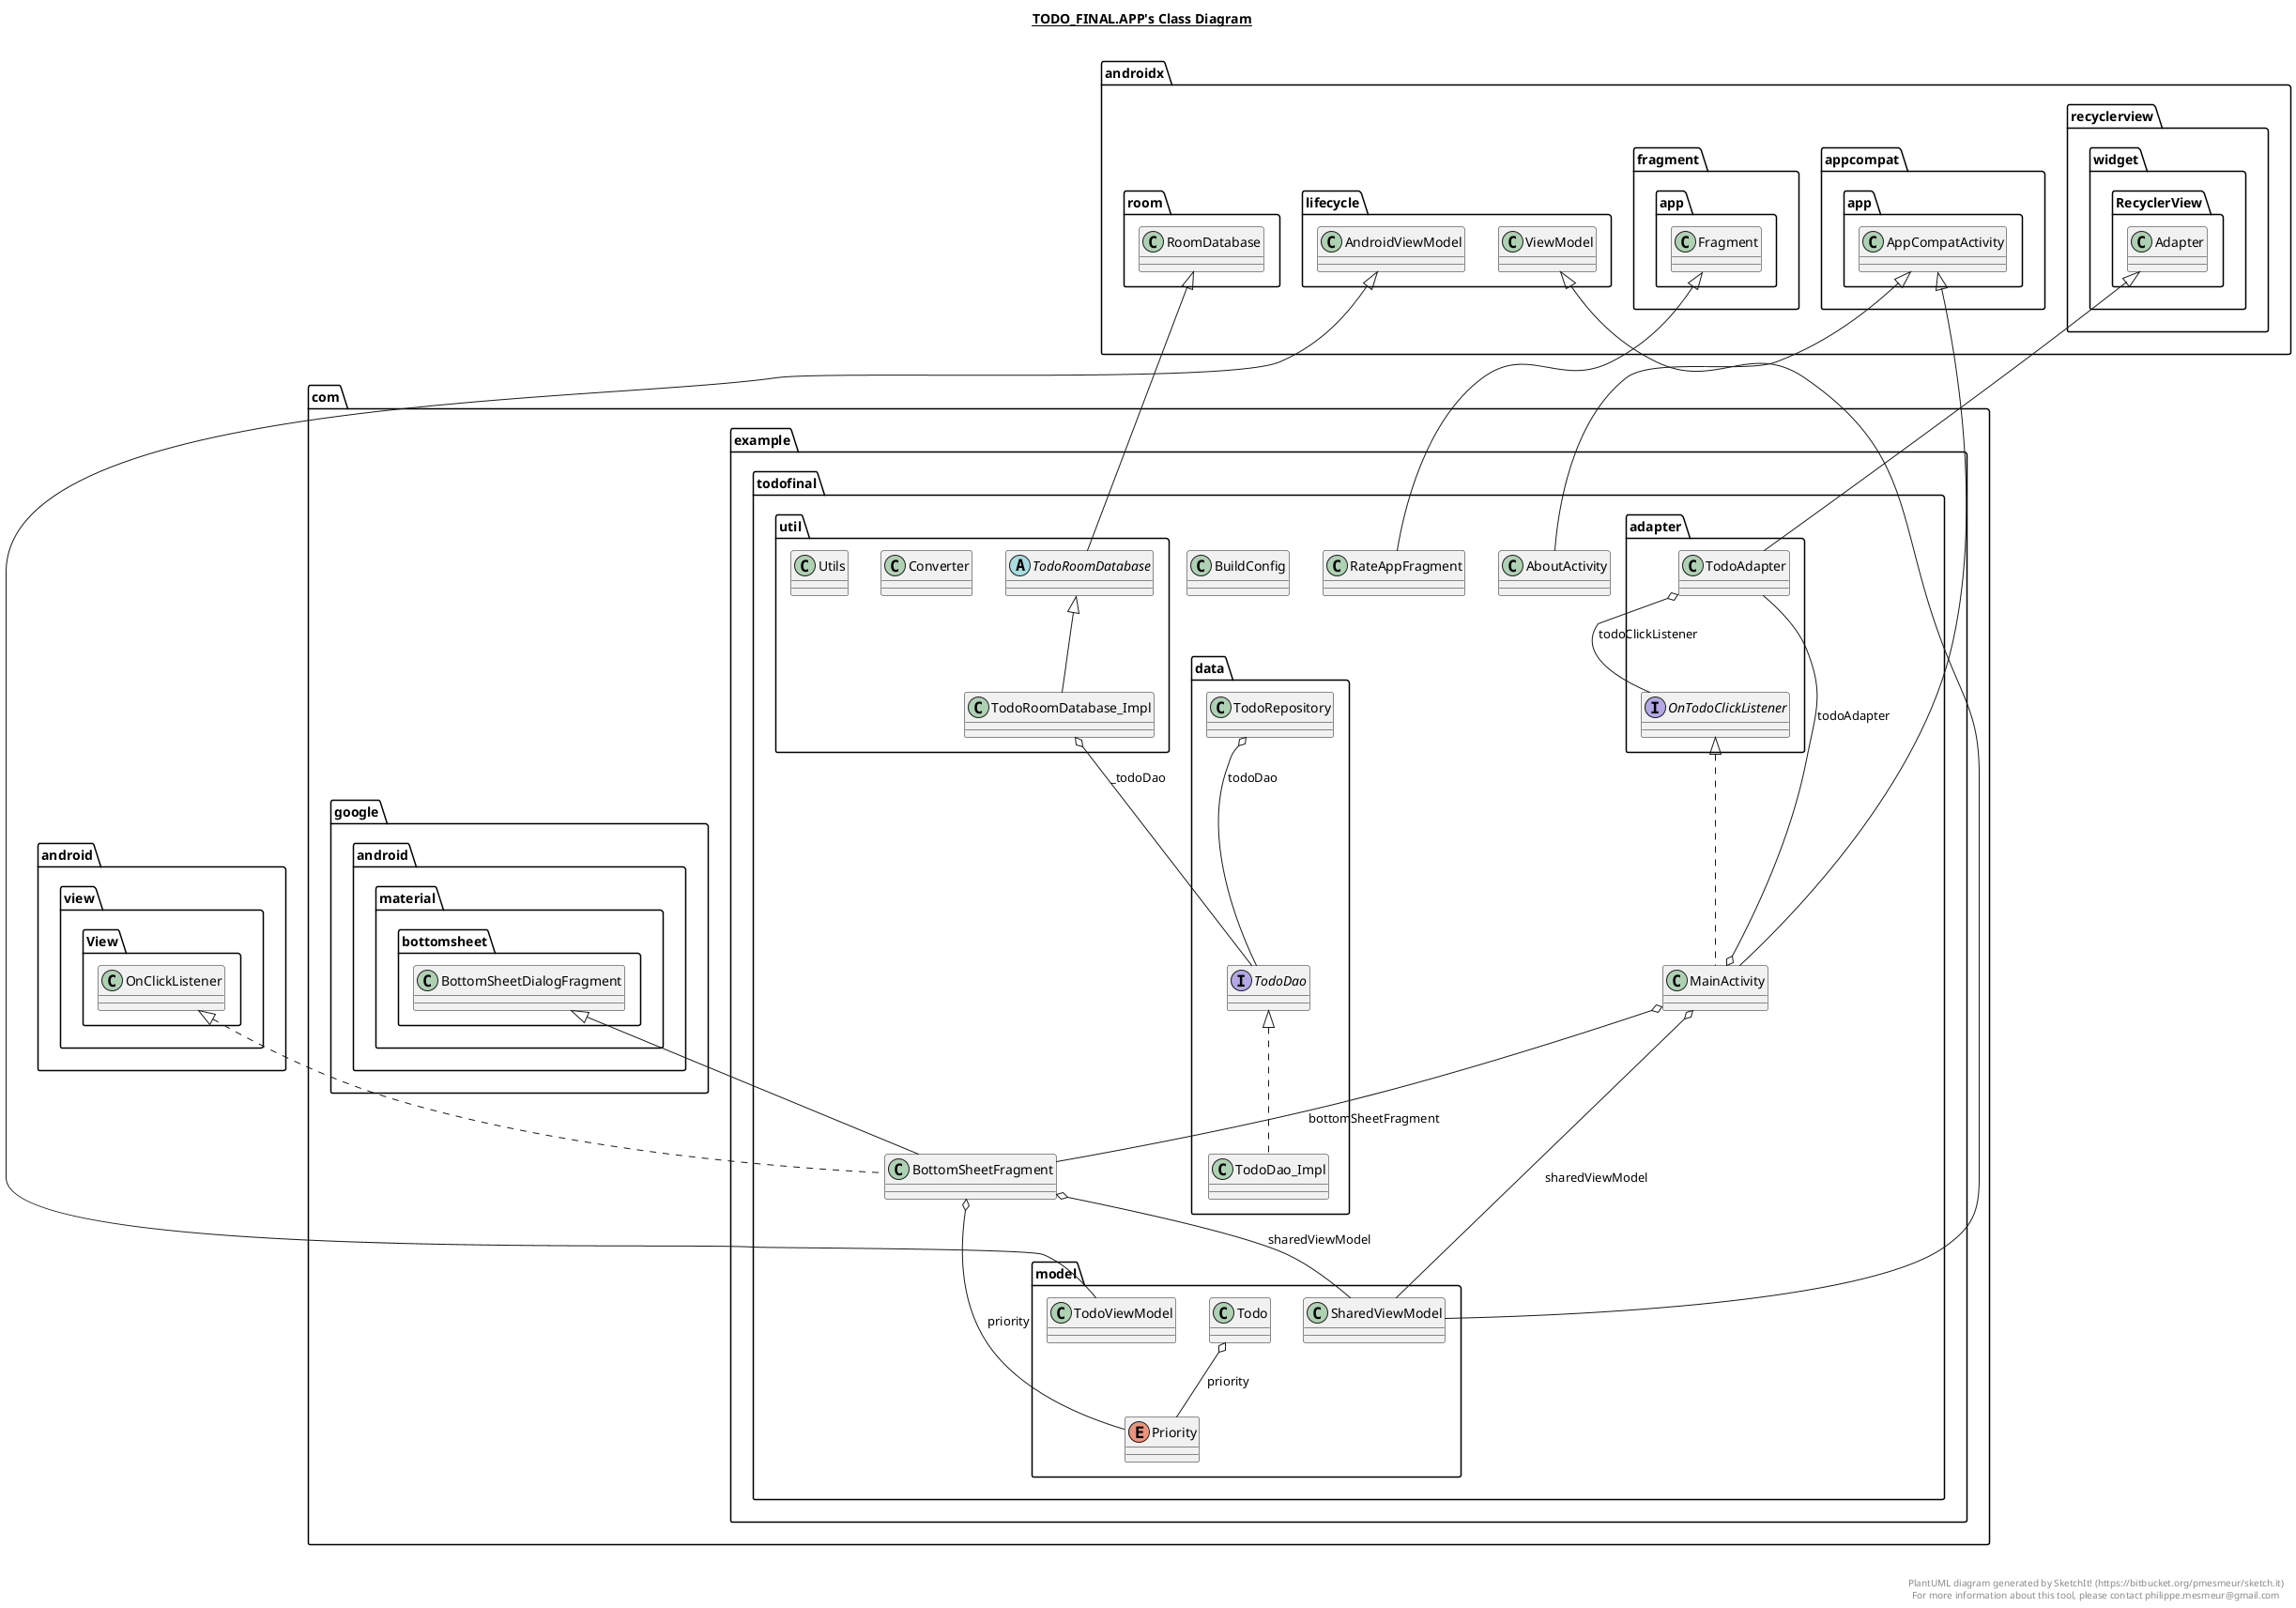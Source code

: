 @startuml

title __TODO_FINAL.APP's Class Diagram__\n

  namespace com.example.todofinal {
    class com.example.todofinal.AboutActivity {
    }
  }
  

  namespace com.example.todofinal {
    class com.example.todofinal.BottomSheetFragment {
    }
  }
  

  namespace com.example.todofinal {
    class com.example.todofinal.BuildConfig {
    }
  }
  

  namespace com.example.todofinal {
    class com.example.todofinal.MainActivity {
    }
  }
  

  namespace com.example.todofinal {
    class com.example.todofinal.RateAppFragment {
    }
  }
  

  namespace com.example.todofinal {
    namespace adapter {
      interface com.example.todofinal.adapter.OnTodoClickListener {
      }
    }
  }
  

  namespace com.example.todofinal {
    namespace adapter {
      class com.example.todofinal.adapter.TodoAdapter {
      }
    }
  }
  

  namespace com.example.todofinal {
    namespace data {
      interface com.example.todofinal.data.TodoDao {
      }
    }
  }
  

  namespace com.example.todofinal {
    namespace data {
      class com.example.todofinal.data.TodoDao_Impl {
      }
    }
  }
  

  namespace com.example.todofinal {
    namespace data {
      class com.example.todofinal.data.TodoRepository {
      }
    }
  }
  

  namespace com.example.todofinal {
    namespace model {
      enum Priority {
      }
    }
  }
  

  namespace com.example.todofinal {
    namespace model {
      class com.example.todofinal.model.SharedViewModel {
      }
    }
  }
  

  namespace com.example.todofinal {
    namespace model {
      class com.example.todofinal.model.Todo {
      }
    }
  }
  

  namespace com.example.todofinal {
    namespace model {
      class com.example.todofinal.model.TodoViewModel {
      }
    }
  }
  

  namespace com.example.todofinal {
    namespace util {
      class com.example.todofinal.util.Converter {
      }
    }
  }
  

  namespace com.example.todofinal {
    namespace util {
      abstract class com.example.todofinal.util.TodoRoomDatabase {
      }
    }
  }
  

  namespace com.example.todofinal {
    namespace util {
      class com.example.todofinal.util.TodoRoomDatabase_Impl {
      }
    }
  }
  

  namespace com.example.todofinal {
    namespace util {
      class com.example.todofinal.util.Utils {
      }
    }
  }
  

  com.example.todofinal.AboutActivity -up-|> androidx.appcompat.app.AppCompatActivity
  com.example.todofinal.BottomSheetFragment .up.|> android.view.View.OnClickListener
  com.example.todofinal.BottomSheetFragment -up-|> com.google.android.material.bottomsheet.BottomSheetDialogFragment
  com.example.todofinal.BottomSheetFragment o-- com.example.todofinal.model.Priority : priority
  com.example.todofinal.BottomSheetFragment o-- com.example.todofinal.model.SharedViewModel : sharedViewModel
  com.example.todofinal.MainActivity .up.|> com.example.todofinal.adapter.OnTodoClickListener
  com.example.todofinal.MainActivity -up-|> androidx.appcompat.app.AppCompatActivity
  com.example.todofinal.MainActivity o-- com.example.todofinal.BottomSheetFragment : bottomSheetFragment
  com.example.todofinal.MainActivity o-- com.example.todofinal.model.SharedViewModel : sharedViewModel
  com.example.todofinal.MainActivity o-- com.example.todofinal.adapter.TodoAdapter : todoAdapter
  com.example.todofinal.RateAppFragment -up-|> androidx.fragment.app.Fragment
  com.example.todofinal.adapter.TodoAdapter -up-|> androidx.recyclerview.widget.RecyclerView.Adapter
  com.example.todofinal.adapter.TodoAdapter o-- com.example.todofinal.adapter.OnTodoClickListener : todoClickListener
  com.example.todofinal.data.TodoDao_Impl .up.|> com.example.todofinal.data.TodoDao
  com.example.todofinal.data.TodoRepository o-- com.example.todofinal.data.TodoDao : todoDao
  com.example.todofinal.model.SharedViewModel -up-|> androidx.lifecycle.ViewModel
  com.example.todofinal.model.Todo o-- com.example.todofinal.model.Priority : priority
  com.example.todofinal.model.TodoViewModel -up-|> androidx.lifecycle.AndroidViewModel
  com.example.todofinal.util.TodoRoomDatabase -up-|> androidx.room.RoomDatabase
  com.example.todofinal.util.TodoRoomDatabase_Impl -up-|> com.example.todofinal.util.TodoRoomDatabase
  com.example.todofinal.util.TodoRoomDatabase_Impl o-- com.example.todofinal.data.TodoDao : _todoDao


right footer


PlantUML diagram generated by SketchIt! (https://bitbucket.org/pmesmeur/sketch.it)
For more information about this tool, please contact philippe.mesmeur@gmail.com
endfooter

@enduml
